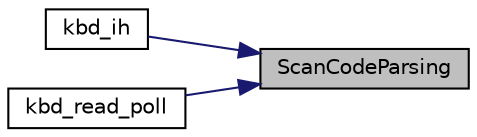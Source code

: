digraph "ScanCodeParsing"
{
 // LATEX_PDF_SIZE
  edge [fontname="Helvetica",fontsize="10",labelfontname="Helvetica",labelfontsize="10"];
  node [fontname="Helvetica",fontsize="10",shape=record];
  rankdir="RL";
  Node1 [label="ScanCodeParsing",height=0.2,width=0.4,color="black", fillcolor="grey75", style="filled", fontcolor="black",tooltip="realiza o parsing do scancode e atualiza o array bytes e o valor make consoante o resultado."];
  Node1 -> Node2 [dir="back",color="midnightblue",fontsize="10",style="solid",fontname="Helvetica"];
  Node2 [label="kbd_ih",height=0.2,width=0.4,color="black", fillcolor="white", style="filled",URL="$_keyboard_8h.html#a3b35eecf289446fe614818dd6ab6d5bf",tooltip="interrupt handler do teclado."];
  Node1 -> Node3 [dir="back",color="midnightblue",fontsize="10",style="solid",fontname="Helvetica"];
  Node3 [label="kbd_read_poll",height=0.2,width=0.4,color="black", fillcolor="white", style="filled",URL="$_keyboard_8h.html#a66483d10b4c6a6ab6cb32300839aa704",tooltip="le as informacoes do teclado em modo de polling."];
}
